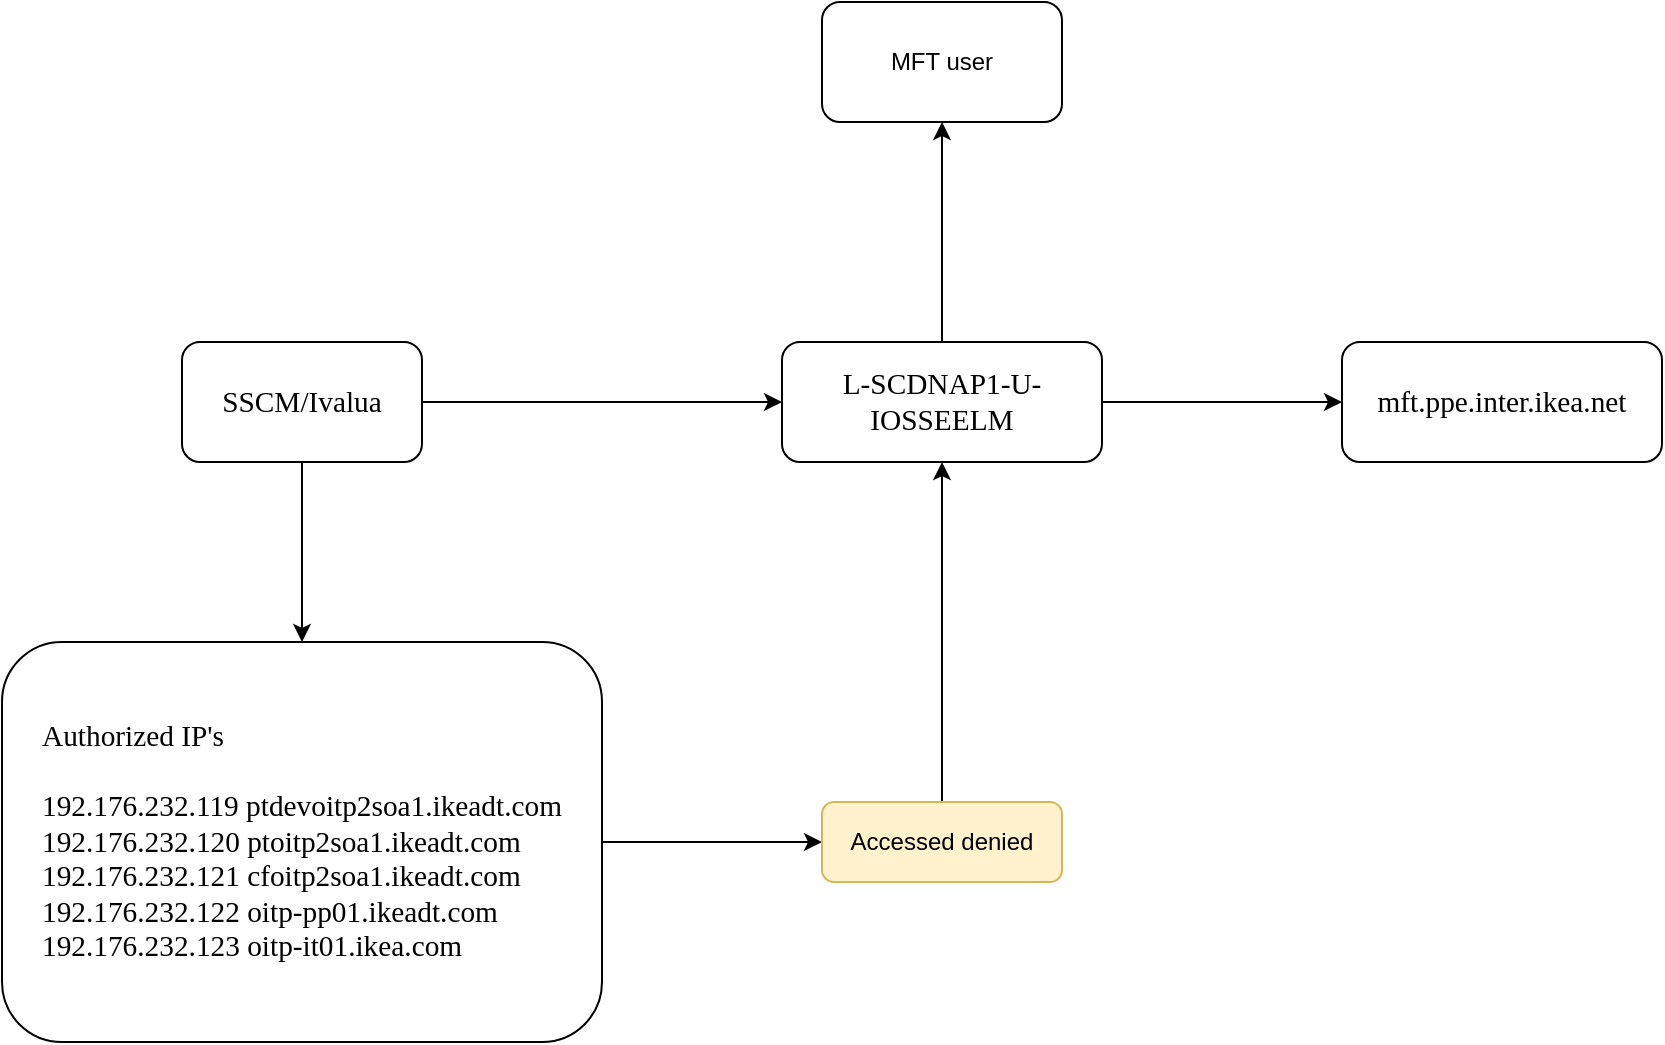 <mxfile version="20.5.1" type="github">
  <diagram id="9sQ3wwlIZSKOjp9Y-Qyn" name="Page-1">
    <mxGraphModel dx="1043" dy="624" grid="1" gridSize="10" guides="1" tooltips="1" connect="1" arrows="1" fold="1" page="1" pageScale="1" pageWidth="3300" pageHeight="4681" math="0" shadow="0">
      <root>
        <mxCell id="0" />
        <mxCell id="1" parent="0" />
        <mxCell id="PCikprBORLeGA7gchWaB-5" value="" style="edgeStyle=orthogonalEdgeStyle;rounded=0;orthogonalLoop=1;jettySize=auto;html=1;" edge="1" parent="1" source="PCikprBORLeGA7gchWaB-1" target="PCikprBORLeGA7gchWaB-4">
          <mxGeometry relative="1" as="geometry" />
        </mxCell>
        <mxCell id="PCikprBORLeGA7gchWaB-9" value="" style="edgeStyle=orthogonalEdgeStyle;rounded=0;orthogonalLoop=1;jettySize=auto;html=1;" edge="1" parent="1" source="PCikprBORLeGA7gchWaB-1" target="PCikprBORLeGA7gchWaB-8">
          <mxGeometry relative="1" as="geometry" />
        </mxCell>
        <mxCell id="PCikprBORLeGA7gchWaB-1" value="&lt;div style=&quot;font-family: Calibri; font-size: 14.667px; text-align: start; background-color: rgb(255, 255, 255);&quot; class=&quot;ewa-rteLine&quot;&gt;SSCM/Ivalua&lt;/div&gt;" style="rounded=1;whiteSpace=wrap;html=1;" vertex="1" parent="1">
          <mxGeometry x="130" y="250" width="120" height="60" as="geometry" />
        </mxCell>
        <mxCell id="PCikprBORLeGA7gchWaB-7" value="" style="edgeStyle=orthogonalEdgeStyle;rounded=0;orthogonalLoop=1;jettySize=auto;html=1;" edge="1" parent="1" source="PCikprBORLeGA7gchWaB-4" target="PCikprBORLeGA7gchWaB-6">
          <mxGeometry relative="1" as="geometry" />
        </mxCell>
        <mxCell id="PCikprBORLeGA7gchWaB-11" value="" style="edgeStyle=orthogonalEdgeStyle;rounded=0;orthogonalLoop=1;jettySize=auto;html=1;" edge="1" parent="1" source="PCikprBORLeGA7gchWaB-4" target="PCikprBORLeGA7gchWaB-10">
          <mxGeometry relative="1" as="geometry" />
        </mxCell>
        <mxCell id="PCikprBORLeGA7gchWaB-4" value="&lt;span style=&quot;font-family: Calibri; font-size: 14.667px; text-align: start; background-color: rgb(255, 255, 255);&quot;&gt;L-SCDNAP1-U-IOSSEELM&lt;/span&gt;&lt;br&gt;" style="whiteSpace=wrap;html=1;rounded=1;" vertex="1" parent="1">
          <mxGeometry x="430" y="250" width="160" height="60" as="geometry" />
        </mxCell>
        <mxCell id="PCikprBORLeGA7gchWaB-6" value="&lt;span style=&quot;font-family: Calibri; font-size: 14.667px; text-align: start; background-color: rgb(255, 255, 255);&quot;&gt; mft.ppe.inter.ikea.net&lt;/span&gt;" style="whiteSpace=wrap;html=1;rounded=1;" vertex="1" parent="1">
          <mxGeometry x="710" y="250" width="160" height="60" as="geometry" />
        </mxCell>
        <mxCell id="PCikprBORLeGA7gchWaB-15" value="" style="edgeStyle=orthogonalEdgeStyle;rounded=0;orthogonalLoop=1;jettySize=auto;html=1;" edge="1" parent="1" source="PCikprBORLeGA7gchWaB-8" target="PCikprBORLeGA7gchWaB-14">
          <mxGeometry relative="1" as="geometry" />
        </mxCell>
        <mxCell id="PCikprBORLeGA7gchWaB-8" value="&lt;div style=&quot;font-family: Calibri; font-size: 14.667px; text-align: start; background-color: rgb(255, 255, 255);&quot; class=&quot;ewa-rteLine&quot;&gt;Authorized IP&#39;s&lt;/div&gt;&lt;div style=&quot;font-family: Calibri; font-size: 14.667px; text-align: start; background-color: rgb(255, 255, 255);&quot; class=&quot;ewa-rteLine&quot;&gt;&lt;br&gt;&lt;/div&gt;&lt;div style=&quot;font-family: Calibri; font-size: 14.667px; text-align: start; background-color: rgb(255, 255, 255);&quot; class=&quot;ewa-rteLine&quot;&gt;192.176.232.119    ptdevoitp2soa1.ikeadt.com&lt;/div&gt;&lt;div style=&quot;font-family: Calibri; font-size: 14.667px; text-align: start; background-color: rgb(255, 255, 255);&quot; class=&quot;ewa-rteLine&quot;&gt;192.176.232.120    ptoitp2soa1.ikeadt.com&lt;/div&gt;&lt;div style=&quot;font-family: Calibri; font-size: 14.667px; text-align: start; background-color: rgb(255, 255, 255);&quot; class=&quot;ewa-rteLine&quot;&gt;192.176.232.121 cfoitp2soa1.ikeadt.com&lt;/div&gt;&lt;div style=&quot;font-family: Calibri; font-size: 14.667px; text-align: start; background-color: rgb(255, 255, 255);&quot; class=&quot;ewa-rteLine&quot;&gt;192.176.232.122 oitp-pp01.ikeadt.com&lt;/div&gt;&lt;div style=&quot;font-family: Calibri; font-size: 14.667px; text-align: start; background-color: rgb(255, 255, 255);&quot; class=&quot;ewa-rteLine&quot;&gt;192.176.232.123 oitp-it01.ikea.com&lt;/div&gt;" style="whiteSpace=wrap;html=1;rounded=1;" vertex="1" parent="1">
          <mxGeometry x="40" y="400" width="300" height="200" as="geometry" />
        </mxCell>
        <mxCell id="PCikprBORLeGA7gchWaB-10" value="MFT user" style="whiteSpace=wrap;html=1;rounded=1;" vertex="1" parent="1">
          <mxGeometry x="450" y="80" width="120" height="60" as="geometry" />
        </mxCell>
        <mxCell id="PCikprBORLeGA7gchWaB-16" style="edgeStyle=orthogonalEdgeStyle;rounded=0;orthogonalLoop=1;jettySize=auto;html=1;entryX=0.5;entryY=1;entryDx=0;entryDy=0;" edge="1" parent="1" source="PCikprBORLeGA7gchWaB-14" target="PCikprBORLeGA7gchWaB-4">
          <mxGeometry relative="1" as="geometry" />
        </mxCell>
        <mxCell id="PCikprBORLeGA7gchWaB-14" value="Accessed denied" style="whiteSpace=wrap;html=1;rounded=1;fillColor=#fff2cc;strokeColor=#d6b656;" vertex="1" parent="1">
          <mxGeometry x="450" y="480" width="120" height="40" as="geometry" />
        </mxCell>
      </root>
    </mxGraphModel>
  </diagram>
</mxfile>
